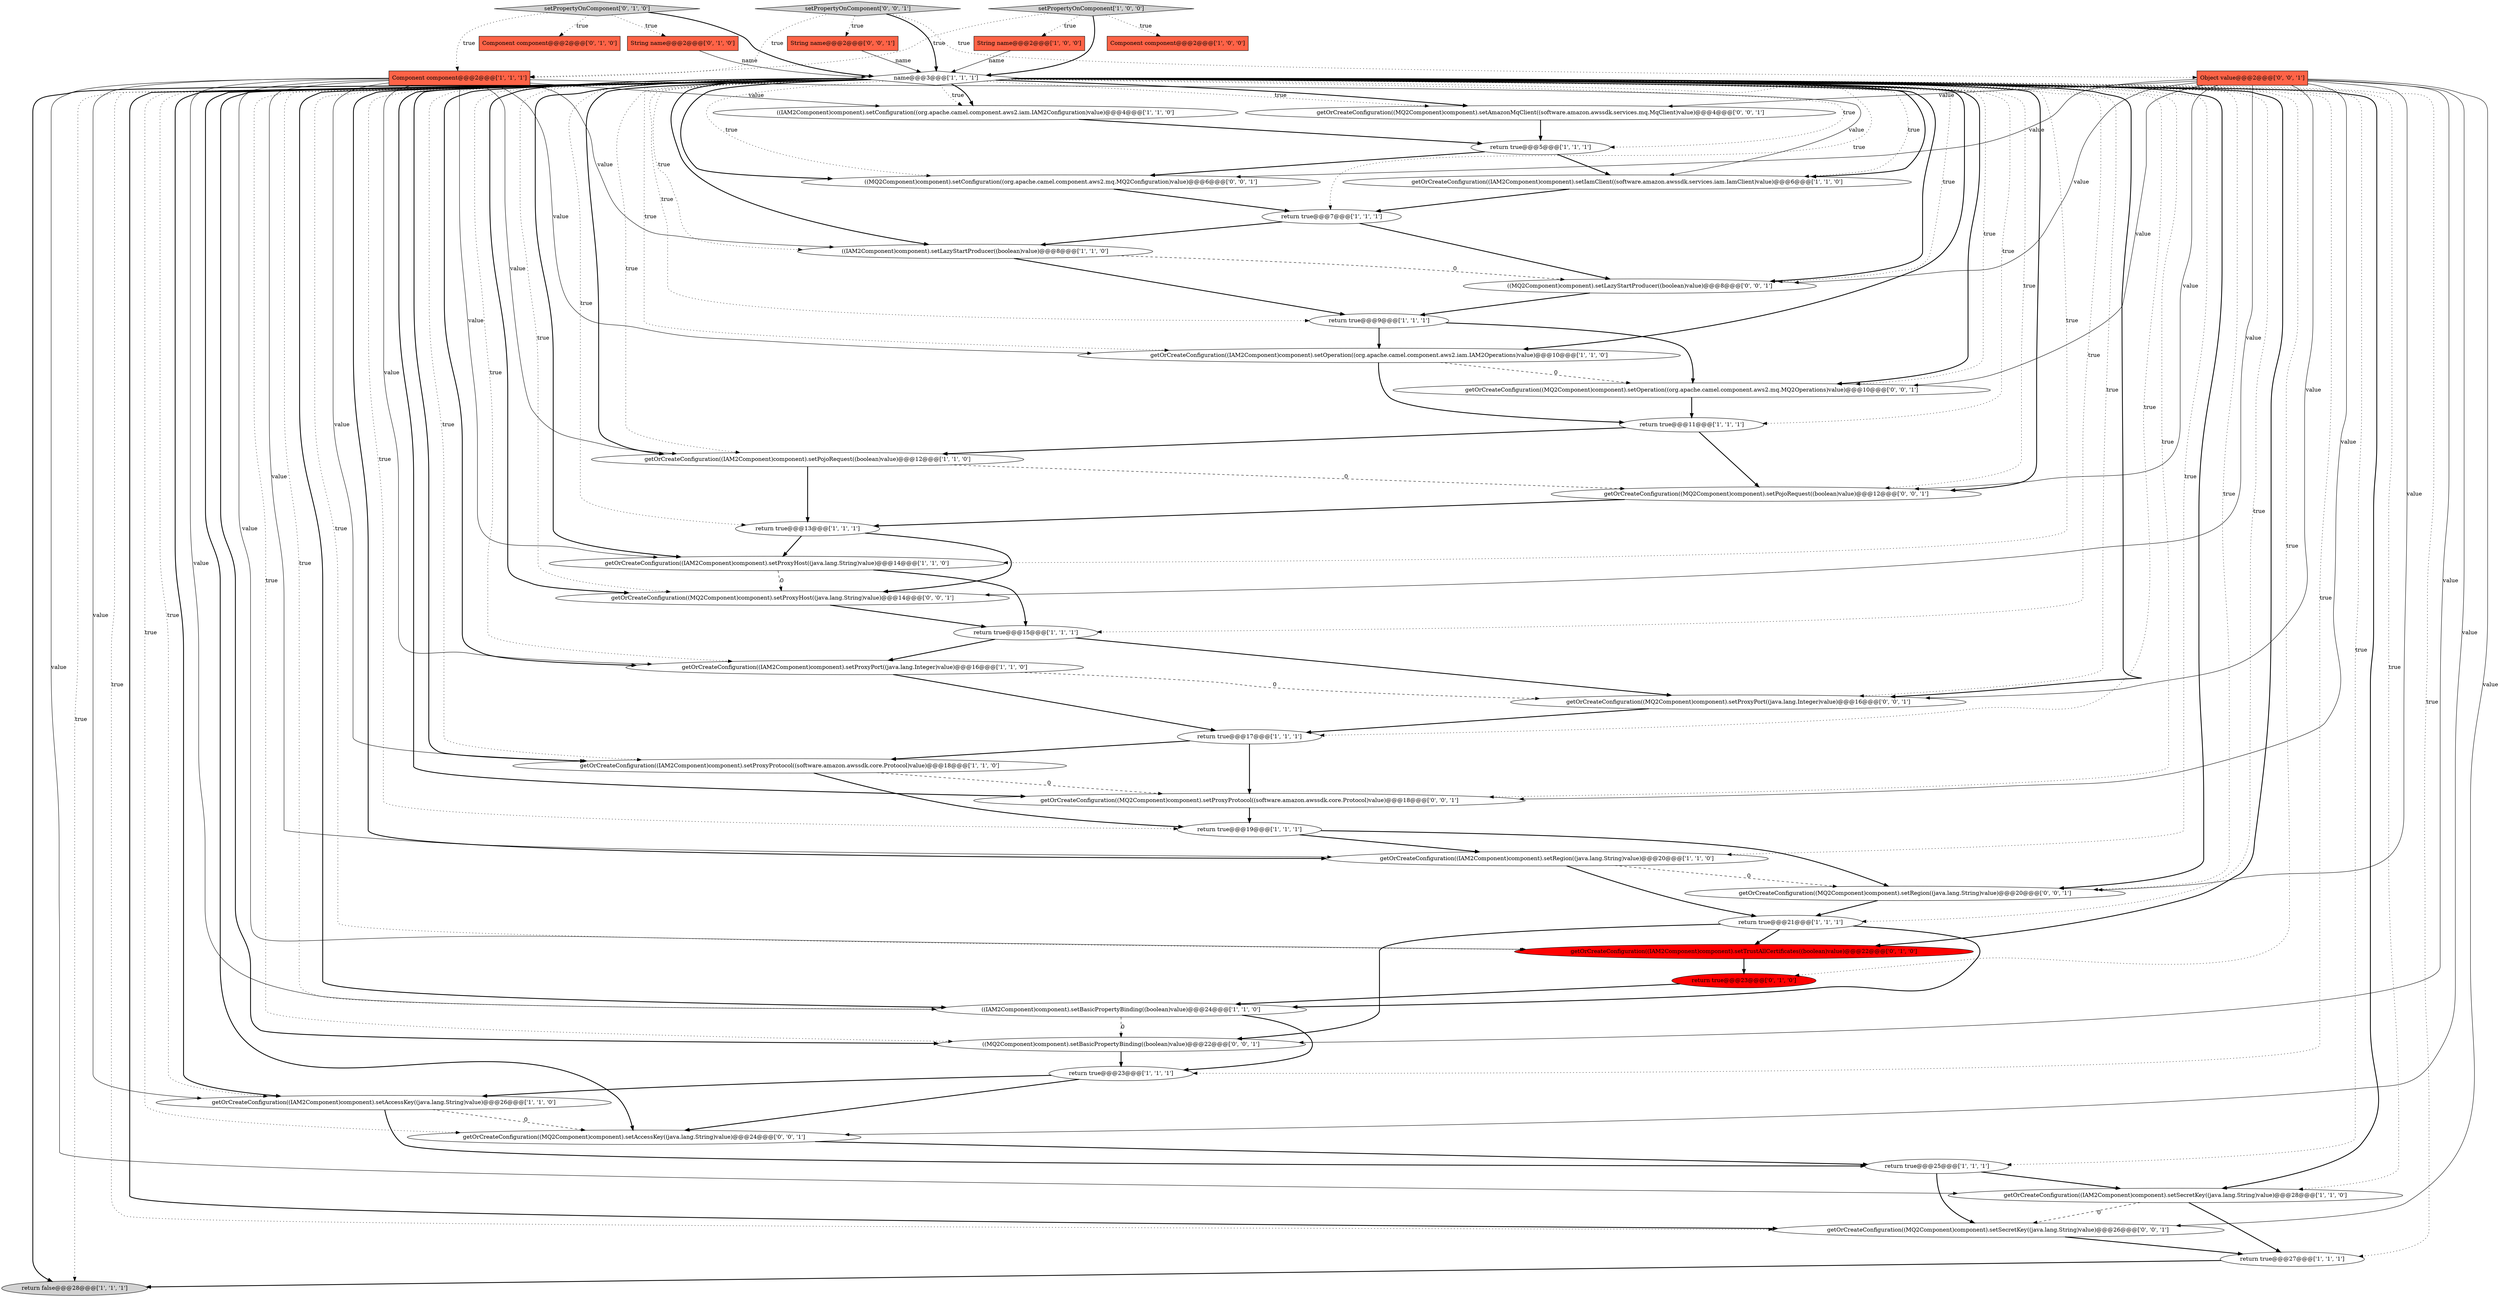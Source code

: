 digraph {
8 [style = filled, label = "return true@@@7@@@['1', '1', '1']", fillcolor = white, shape = ellipse image = "AAA0AAABBB1BBB"];
11 [style = filled, label = "name@@@3@@@['1', '1', '1']", fillcolor = white, shape = diamond image = "AAA0AAABBB1BBB"];
26 [style = filled, label = "return true@@@21@@@['1', '1', '1']", fillcolor = white, shape = ellipse image = "AAA0AAABBB1BBB"];
6 [style = filled, label = "((IAM2Component)component).setLazyStartProducer((boolean)value)@@@8@@@['1', '1', '0']", fillcolor = white, shape = ellipse image = "AAA0AAABBB1BBB"];
17 [style = filled, label = "return true@@@17@@@['1', '1', '1']", fillcolor = white, shape = ellipse image = "AAA0AAABBB1BBB"];
32 [style = filled, label = "setPropertyOnComponent['0', '1', '0']", fillcolor = lightgray, shape = diamond image = "AAA0AAABBB2BBB"];
46 [style = filled, label = "getOrCreateConfiguration((MQ2Component)component).setProxyHost((java.lang.String)value)@@@14@@@['0', '0', '1']", fillcolor = white, shape = ellipse image = "AAA0AAABBB3BBB"];
27 [style = filled, label = "return true@@@27@@@['1', '1', '1']", fillcolor = white, shape = ellipse image = "AAA0AAABBB1BBB"];
34 [style = filled, label = "getOrCreateConfiguration((IAM2Component)component).setTrustAllCertificates((boolean)value)@@@22@@@['0', '1', '0']", fillcolor = red, shape = ellipse image = "AAA1AAABBB2BBB"];
42 [style = filled, label = "((MQ2Component)component).setBasicPropertyBinding((boolean)value)@@@22@@@['0', '0', '1']", fillcolor = white, shape = ellipse image = "AAA0AAABBB3BBB"];
7 [style = filled, label = "((IAM2Component)component).setConfiguration((org.apache.camel.component.aws2.iam.IAM2Configuration)value)@@@4@@@['1', '1', '0']", fillcolor = white, shape = ellipse image = "AAA0AAABBB1BBB"];
49 [style = filled, label = "getOrCreateConfiguration((MQ2Component)component).setSecretKey((java.lang.String)value)@@@26@@@['0', '0', '1']", fillcolor = white, shape = ellipse image = "AAA0AAABBB3BBB"];
21 [style = filled, label = "return true@@@23@@@['1', '1', '1']", fillcolor = white, shape = ellipse image = "AAA0AAABBB1BBB"];
24 [style = filled, label = "Component component@@@2@@@['1', '1', '1']", fillcolor = tomato, shape = box image = "AAA0AAABBB1BBB"];
18 [style = filled, label = "getOrCreateConfiguration((IAM2Component)component).setOperation((org.apache.camel.component.aws2.iam.IAM2Operations)value)@@@10@@@['1', '1', '0']", fillcolor = white, shape = ellipse image = "AAA0AAABBB1BBB"];
47 [style = filled, label = "((MQ2Component)component).setLazyStartProducer((boolean)value)@@@8@@@['0', '0', '1']", fillcolor = white, shape = ellipse image = "AAA0AAABBB3BBB"];
40 [style = filled, label = "setPropertyOnComponent['0', '0', '1']", fillcolor = lightgray, shape = diamond image = "AAA0AAABBB3BBB"];
15 [style = filled, label = "((IAM2Component)component).setBasicPropertyBinding((boolean)value)@@@24@@@['1', '1', '0']", fillcolor = white, shape = ellipse image = "AAA0AAABBB1BBB"];
10 [style = filled, label = "String name@@@2@@@['1', '0', '0']", fillcolor = tomato, shape = box image = "AAA0AAABBB1BBB"];
28 [style = filled, label = "return true@@@19@@@['1', '1', '1']", fillcolor = white, shape = ellipse image = "AAA0AAABBB1BBB"];
9 [style = filled, label = "getOrCreateConfiguration((IAM2Component)component).setProxyProtocol((software.amazon.awssdk.core.Protocol)value)@@@18@@@['1', '1', '0']", fillcolor = white, shape = ellipse image = "AAA0AAABBB1BBB"];
43 [style = filled, label = "getOrCreateConfiguration((MQ2Component)component).setAmazonMqClient((software.amazon.awssdk.services.mq.MqClient)value)@@@4@@@['0', '0', '1']", fillcolor = white, shape = ellipse image = "AAA0AAABBB3BBB"];
12 [style = filled, label = "return true@@@9@@@['1', '1', '1']", fillcolor = white, shape = ellipse image = "AAA0AAABBB1BBB"];
39 [style = filled, label = "getOrCreateConfiguration((MQ2Component)component).setAccessKey((java.lang.String)value)@@@24@@@['0', '0', '1']", fillcolor = white, shape = ellipse image = "AAA0AAABBB3BBB"];
35 [style = filled, label = "Object value@@@2@@@['0', '0', '1']", fillcolor = tomato, shape = box image = "AAA0AAABBB3BBB"];
14 [style = filled, label = "getOrCreateConfiguration((IAM2Component)component).setProxyPort((java.lang.Integer)value)@@@16@@@['1', '1', '0']", fillcolor = white, shape = ellipse image = "AAA0AAABBB1BBB"];
16 [style = filled, label = "return true@@@5@@@['1', '1', '1']", fillcolor = white, shape = ellipse image = "AAA0AAABBB1BBB"];
25 [style = filled, label = "getOrCreateConfiguration((IAM2Component)component).setIamClient((software.amazon.awssdk.services.iam.IamClient)value)@@@6@@@['1', '1', '0']", fillcolor = white, shape = ellipse image = "AAA0AAABBB1BBB"];
36 [style = filled, label = "((MQ2Component)component).setConfiguration((org.apache.camel.component.aws2.mq.MQ2Configuration)value)@@@6@@@['0', '0', '1']", fillcolor = white, shape = ellipse image = "AAA0AAABBB3BBB"];
45 [style = filled, label = "getOrCreateConfiguration((MQ2Component)component).setPojoRequest((boolean)value)@@@12@@@['0', '0', '1']", fillcolor = white, shape = ellipse image = "AAA0AAABBB3BBB"];
1 [style = filled, label = "return true@@@25@@@['1', '1', '1']", fillcolor = white, shape = ellipse image = "AAA0AAABBB1BBB"];
5 [style = filled, label = "Component component@@@2@@@['1', '0', '0']", fillcolor = tomato, shape = box image = "AAA0AAABBB1BBB"];
20 [style = filled, label = "return true@@@13@@@['1', '1', '1']", fillcolor = white, shape = ellipse image = "AAA0AAABBB1BBB"];
29 [style = filled, label = "getOrCreateConfiguration((IAM2Component)component).setSecretKey((java.lang.String)value)@@@28@@@['1', '1', '0']", fillcolor = white, shape = ellipse image = "AAA0AAABBB1BBB"];
38 [style = filled, label = "getOrCreateConfiguration((MQ2Component)component).setProxyPort((java.lang.Integer)value)@@@16@@@['0', '0', '1']", fillcolor = white, shape = ellipse image = "AAA0AAABBB3BBB"];
0 [style = filled, label = "setPropertyOnComponent['1', '0', '0']", fillcolor = lightgray, shape = diamond image = "AAA0AAABBB1BBB"];
13 [style = filled, label = "getOrCreateConfiguration((IAM2Component)component).setPojoRequest((boolean)value)@@@12@@@['1', '1', '0']", fillcolor = white, shape = ellipse image = "AAA0AAABBB1BBB"];
19 [style = filled, label = "getOrCreateConfiguration((IAM2Component)component).setRegion((java.lang.String)value)@@@20@@@['1', '1', '0']", fillcolor = white, shape = ellipse image = "AAA0AAABBB1BBB"];
48 [style = filled, label = "getOrCreateConfiguration((MQ2Component)component).setOperation((org.apache.camel.component.aws2.mq.MQ2Operations)value)@@@10@@@['0', '0', '1']", fillcolor = white, shape = ellipse image = "AAA0AAABBB3BBB"];
33 [style = filled, label = "Component component@@@2@@@['0', '1', '0']", fillcolor = tomato, shape = box image = "AAA0AAABBB2BBB"];
41 [style = filled, label = "getOrCreateConfiguration((MQ2Component)component).setProxyProtocol((software.amazon.awssdk.core.Protocol)value)@@@18@@@['0', '0', '1']", fillcolor = white, shape = ellipse image = "AAA0AAABBB3BBB"];
22 [style = filled, label = "getOrCreateConfiguration((IAM2Component)component).setAccessKey((java.lang.String)value)@@@26@@@['1', '1', '0']", fillcolor = white, shape = ellipse image = "AAA0AAABBB1BBB"];
31 [style = filled, label = "String name@@@2@@@['0', '1', '0']", fillcolor = tomato, shape = box image = "AAA0AAABBB2BBB"];
4 [style = filled, label = "return false@@@28@@@['1', '1', '1']", fillcolor = lightgray, shape = ellipse image = "AAA0AAABBB1BBB"];
23 [style = filled, label = "getOrCreateConfiguration((IAM2Component)component).setProxyHost((java.lang.String)value)@@@14@@@['1', '1', '0']", fillcolor = white, shape = ellipse image = "AAA0AAABBB1BBB"];
37 [style = filled, label = "getOrCreateConfiguration((MQ2Component)component).setRegion((java.lang.String)value)@@@20@@@['0', '0', '1']", fillcolor = white, shape = ellipse image = "AAA0AAABBB3BBB"];
2 [style = filled, label = "return true@@@11@@@['1', '1', '1']", fillcolor = white, shape = ellipse image = "AAA0AAABBB1BBB"];
44 [style = filled, label = "String name@@@2@@@['0', '0', '1']", fillcolor = tomato, shape = box image = "AAA0AAABBB3BBB"];
3 [style = filled, label = "return true@@@15@@@['1', '1', '1']", fillcolor = white, shape = ellipse image = "AAA0AAABBB1BBB"];
30 [style = filled, label = "return true@@@23@@@['0', '1', '0']", fillcolor = red, shape = ellipse image = "AAA1AAABBB2BBB"];
0->5 [style = dotted, label="true"];
11->41 [style = dotted, label="true"];
11->14 [style = bold, label=""];
15->21 [style = bold, label=""];
11->1 [style = dotted, label="true"];
17->9 [style = bold, label=""];
11->12 [style = dotted, label="true"];
26->34 [style = bold, label=""];
11->29 [style = bold, label=""];
14->17 [style = bold, label=""];
8->6 [style = bold, label=""];
11->46 [style = bold, label=""];
3->38 [style = bold, label=""];
40->44 [style = dotted, label="true"];
11->9 [style = bold, label=""];
11->36 [style = bold, label=""];
41->28 [style = bold, label=""];
13->45 [style = dashed, label="0"];
11->34 [style = dotted, label="true"];
11->2 [style = dotted, label="true"];
40->11 [style = bold, label=""];
35->46 [style = solid, label="value"];
0->24 [style = dotted, label="true"];
11->43 [style = dotted, label="true"];
11->13 [style = bold, label=""];
7->16 [style = bold, label=""];
26->15 [style = bold, label=""];
12->18 [style = bold, label=""];
8->47 [style = bold, label=""];
11->28 [style = dotted, label="true"];
11->8 [style = dotted, label="true"];
9->41 [style = dashed, label="0"];
42->21 [style = bold, label=""];
11->15 [style = dotted, label="true"];
32->11 [style = bold, label=""];
24->13 [style = solid, label="value"];
11->25 [style = bold, label=""];
11->36 [style = dotted, label="true"];
11->46 [style = dotted, label="true"];
6->47 [style = dashed, label="0"];
11->7 [style = dotted, label="true"];
35->41 [style = solid, label="value"];
43->16 [style = bold, label=""];
26->42 [style = bold, label=""];
28->37 [style = bold, label=""];
11->37 [style = dotted, label="true"];
32->24 [style = dotted, label="true"];
48->2 [style = bold, label=""];
37->26 [style = bold, label=""];
0->10 [style = dotted, label="true"];
11->48 [style = bold, label=""];
17->41 [style = bold, label=""];
24->18 [style = solid, label="value"];
11->14 [style = dotted, label="true"];
11->37 [style = bold, label=""];
23->3 [style = bold, label=""];
1->49 [style = bold, label=""];
11->43 [style = bold, label=""];
12->48 [style = bold, label=""];
11->13 [style = dotted, label="true"];
11->18 [style = bold, label=""];
24->19 [style = solid, label="value"];
11->26 [style = dotted, label="true"];
11->39 [style = dotted, label="true"];
40->35 [style = dotted, label="true"];
29->27 [style = bold, label=""];
20->23 [style = bold, label=""];
21->22 [style = bold, label=""];
19->26 [style = bold, label=""];
28->19 [style = bold, label=""];
44->11 [style = solid, label="name"];
35->39 [style = solid, label="value"];
11->16 [style = dotted, label="true"];
11->19 [style = dotted, label="true"];
31->11 [style = solid, label="name"];
38->17 [style = bold, label=""];
32->31 [style = dotted, label="true"];
30->15 [style = bold, label=""];
11->38 [style = dotted, label="true"];
35->37 [style = solid, label="value"];
24->25 [style = solid, label="value"];
24->15 [style = solid, label="value"];
16->36 [style = bold, label=""];
11->30 [style = dotted, label="true"];
35->38 [style = solid, label="value"];
11->29 [style = dotted, label="true"];
11->4 [style = bold, label=""];
11->17 [style = dotted, label="true"];
0->11 [style = bold, label=""];
11->9 [style = dotted, label="true"];
11->4 [style = dotted, label="true"];
45->20 [style = bold, label=""];
18->48 [style = dashed, label="0"];
32->33 [style = dotted, label="true"];
11->49 [style = dotted, label="true"];
9->28 [style = bold, label=""];
10->11 [style = solid, label="name"];
11->41 [style = bold, label=""];
11->20 [style = dotted, label="true"];
35->47 [style = solid, label="value"];
11->27 [style = dotted, label="true"];
21->39 [style = bold, label=""];
23->46 [style = dashed, label="0"];
11->6 [style = dotted, label="true"];
14->38 [style = dashed, label="0"];
11->22 [style = bold, label=""];
11->47 [style = bold, label=""];
36->8 [style = bold, label=""];
2->45 [style = bold, label=""];
39->1 [style = bold, label=""];
24->23 [style = solid, label="value"];
24->14 [style = solid, label="value"];
24->34 [style = solid, label="value"];
11->47 [style = dotted, label="true"];
22->1 [style = bold, label=""];
1->29 [style = bold, label=""];
24->29 [style = solid, label="value"];
11->3 [style = dotted, label="true"];
24->22 [style = solid, label="value"];
35->42 [style = solid, label="value"];
11->49 [style = bold, label=""];
46->3 [style = bold, label=""];
6->12 [style = bold, label=""];
35->43 [style = solid, label="value"];
11->38 [style = bold, label=""];
35->48 [style = solid, label="value"];
47->12 [style = bold, label=""];
11->6 [style = bold, label=""];
3->14 [style = bold, label=""];
11->23 [style = dotted, label="true"];
20->46 [style = bold, label=""];
24->7 [style = solid, label="value"];
40->24 [style = dotted, label="true"];
11->45 [style = bold, label=""];
16->25 [style = bold, label=""];
11->48 [style = dotted, label="true"];
11->45 [style = dotted, label="true"];
49->27 [style = bold, label=""];
11->42 [style = bold, label=""];
11->18 [style = dotted, label="true"];
11->19 [style = bold, label=""];
18->2 [style = bold, label=""];
11->22 [style = dotted, label="true"];
34->30 [style = bold, label=""];
11->42 [style = dotted, label="true"];
11->15 [style = bold, label=""];
15->42 [style = dashed, label="0"];
2->13 [style = bold, label=""];
24->6 [style = solid, label="value"];
27->4 [style = bold, label=""];
11->34 [style = bold, label=""];
35->49 [style = solid, label="value"];
35->36 [style = solid, label="value"];
11->25 [style = dotted, label="true"];
22->39 [style = dashed, label="0"];
11->39 [style = bold, label=""];
29->49 [style = dashed, label="0"];
35->45 [style = solid, label="value"];
25->8 [style = bold, label=""];
11->21 [style = dotted, label="true"];
11->23 [style = bold, label=""];
19->37 [style = dashed, label="0"];
24->9 [style = solid, label="value"];
11->7 [style = bold, label=""];
13->20 [style = bold, label=""];
}
